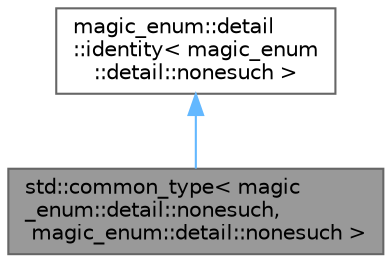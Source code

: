 digraph "std::common_type&lt; magic_enum::detail::nonesuch, magic_enum::detail::nonesuch &gt;"
{
 // LATEX_PDF_SIZE
  bgcolor="transparent";
  edge [fontname=Helvetica,fontsize=10,labelfontname=Helvetica,labelfontsize=10];
  node [fontname=Helvetica,fontsize=10,shape=box,height=0.2,width=0.4];
  Node1 [id="Node000001",label="std::common_type\< magic\l_enum::detail::nonesuch,\l magic_enum::detail::nonesuch \>",height=0.2,width=0.4,color="gray40", fillcolor="grey60", style="filled", fontcolor="black",tooltip=" "];
  Node2 -> Node1 [id="edge2_Node000001_Node000002",dir="back",color="steelblue1",style="solid",tooltip=" "];
  Node2 [id="Node000002",label="magic_enum::detail\l::identity\< magic_enum\l::detail::nonesuch \>",height=0.2,width=0.4,color="gray40", fillcolor="white", style="filled",URL="$structmagic__enum_1_1detail_1_1identity.html",tooltip=" "];
}
